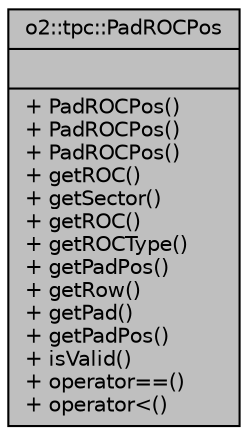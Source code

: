 digraph "o2::tpc::PadROCPos"
{
 // INTERACTIVE_SVG=YES
  bgcolor="transparent";
  edge [fontname="Helvetica",fontsize="10",labelfontname="Helvetica",labelfontsize="10"];
  node [fontname="Helvetica",fontsize="10",shape=record];
  Node1 [label="{o2::tpc::PadROCPos\n||+ PadROCPos()\l+ PadROCPos()\l+ PadROCPos()\l+ getROC()\l+ getSector()\l+ getROC()\l+ getROCType()\l+ getPadPos()\l+ getRow()\l+ getPad()\l+ getPadPos()\l+ isValid()\l+ operator==()\l+ operator\<()\l}",height=0.2,width=0.4,color="black", fillcolor="grey75", style="filled", fontcolor="black"];
}
